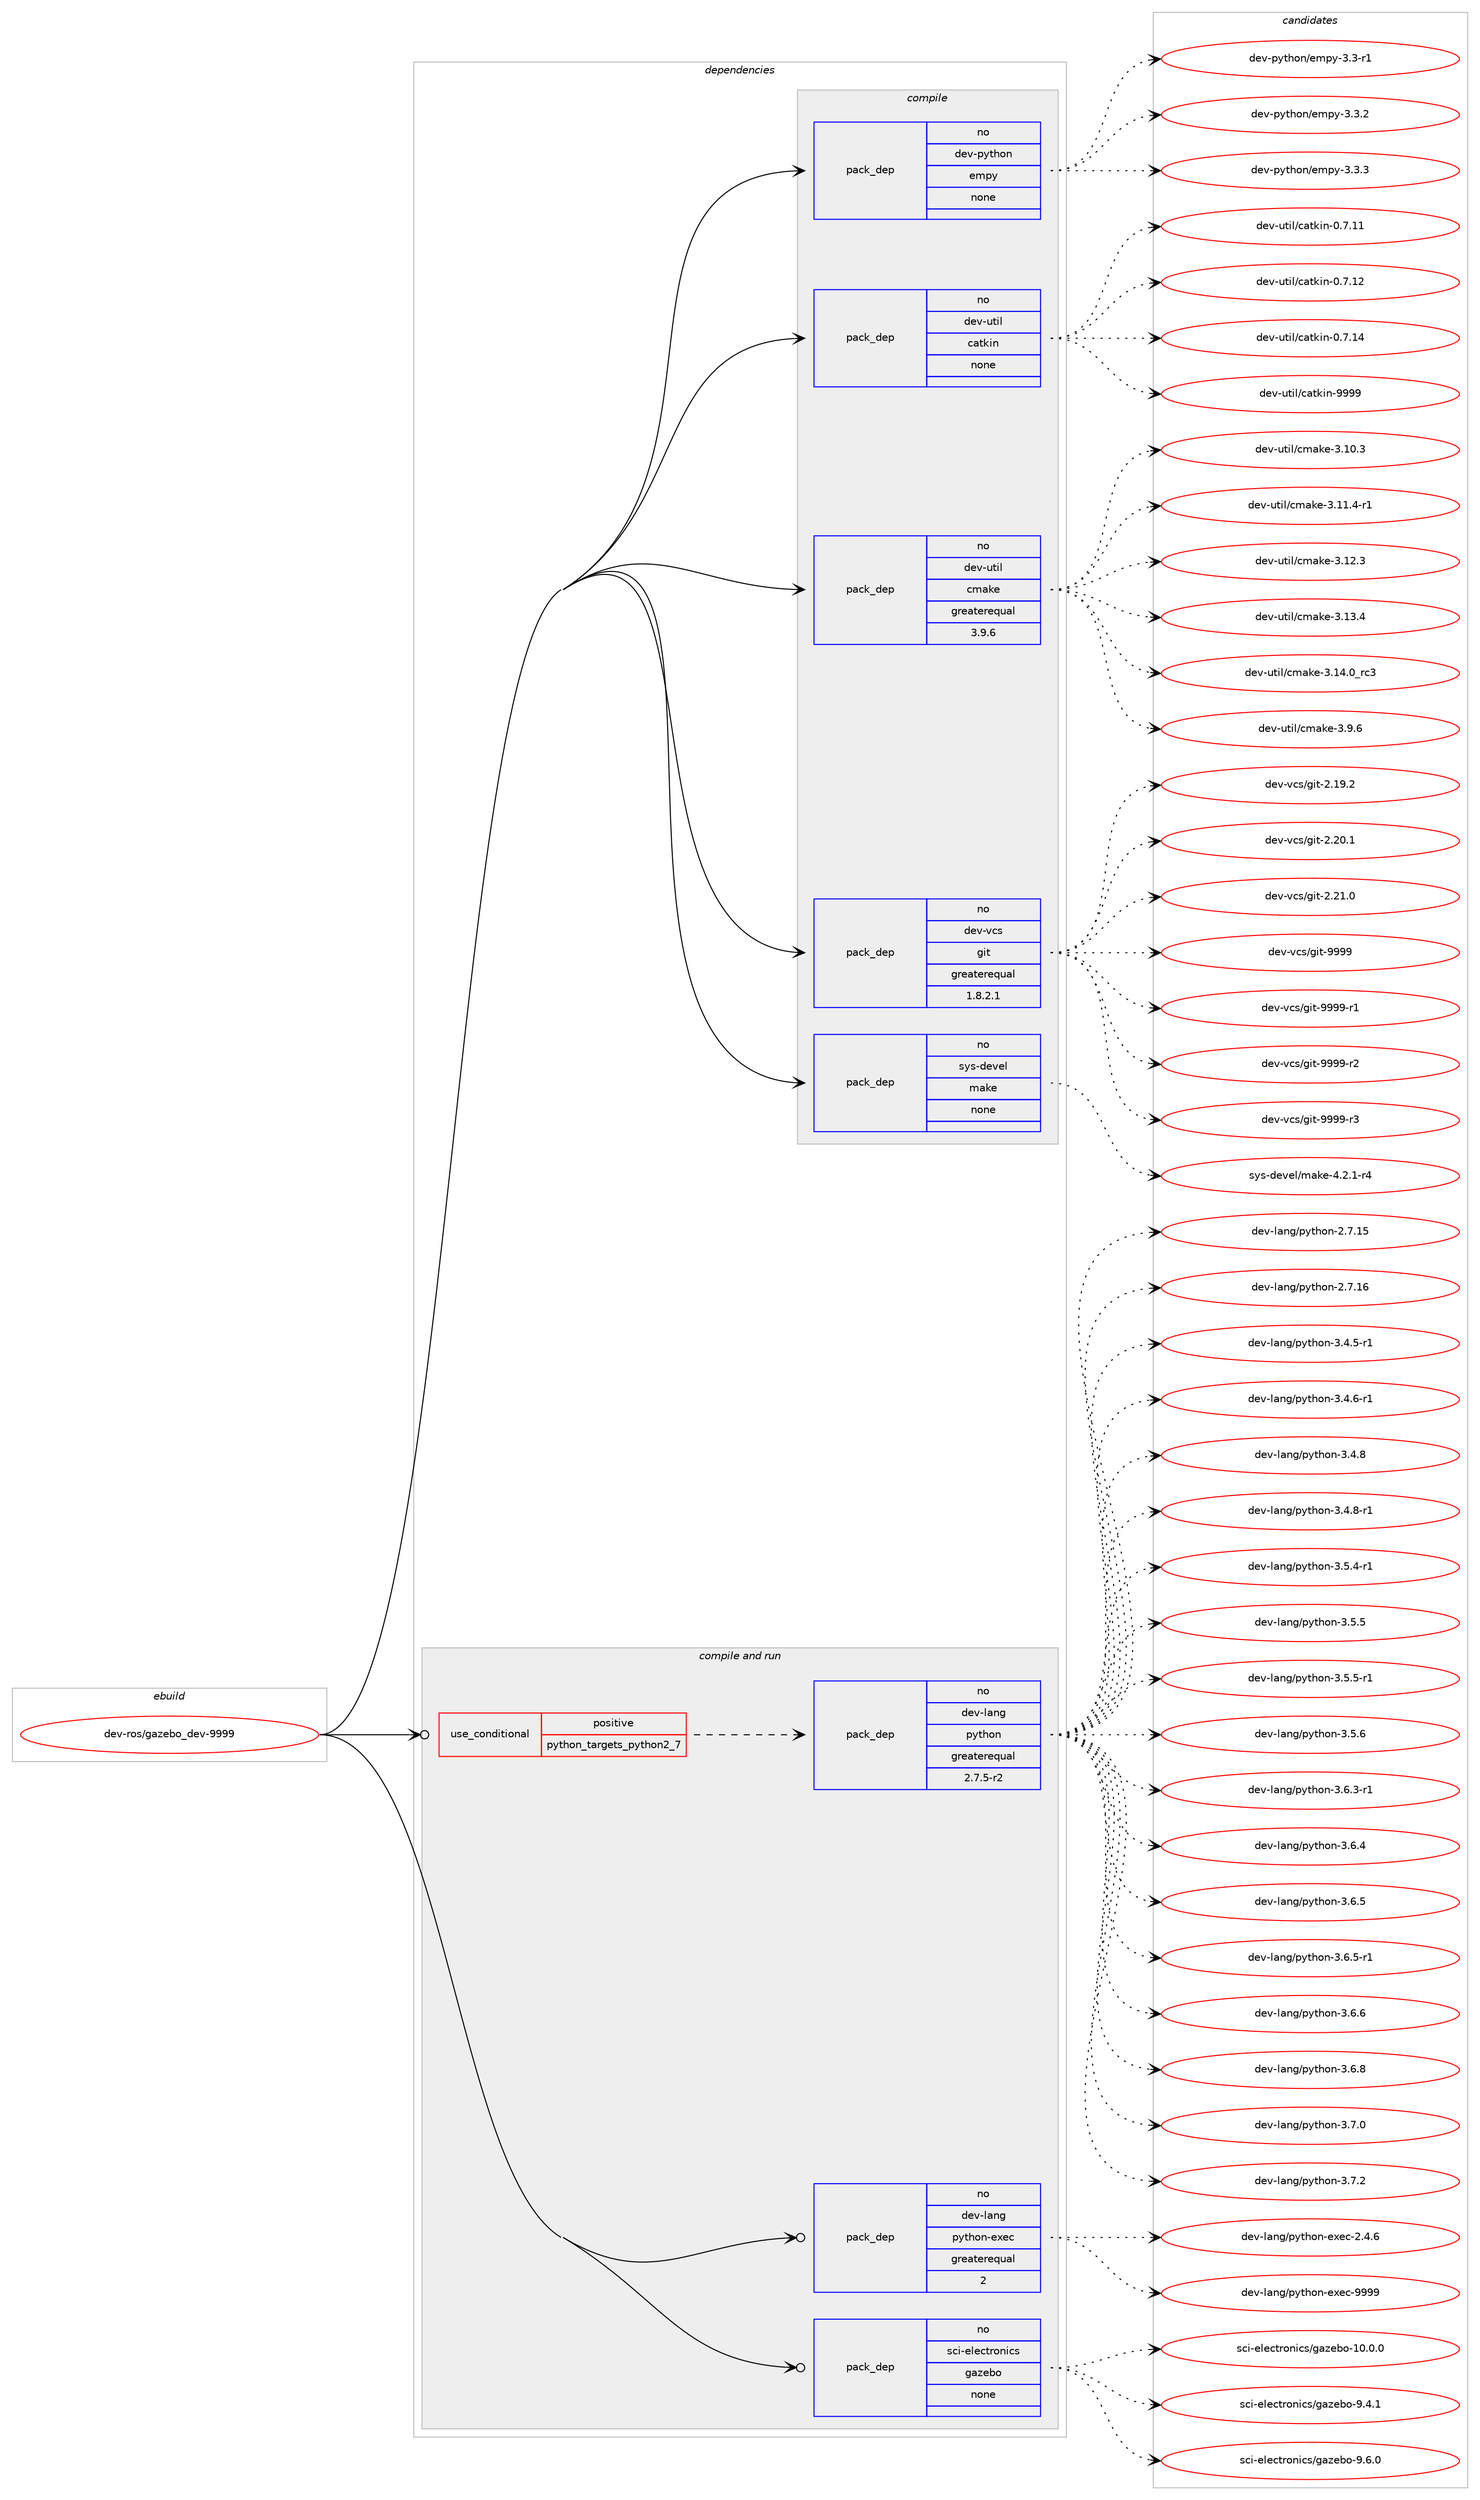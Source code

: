 digraph prolog {

# *************
# Graph options
# *************

newrank=true;
concentrate=true;
compound=true;
graph [rankdir=LR,fontname=Helvetica,fontsize=10,ranksep=1.5];#, ranksep=2.5, nodesep=0.2];
edge  [arrowhead=vee];
node  [fontname=Helvetica,fontsize=10];

# **********
# The ebuild
# **********

subgraph cluster_leftcol {
color=gray;
rank=same;
label=<<i>ebuild</i>>;
id [label="dev-ros/gazebo_dev-9999", color=red, width=4, href="../dev-ros/gazebo_dev-9999.svg"];
}

# ****************
# The dependencies
# ****************

subgraph cluster_midcol {
color=gray;
label=<<i>dependencies</i>>;
subgraph cluster_compile {
fillcolor="#eeeeee";
style=filled;
label=<<i>compile</i>>;
subgraph pack1043540 {
dependency1455316 [label=<<TABLE BORDER="0" CELLBORDER="1" CELLSPACING="0" CELLPADDING="4" WIDTH="220"><TR><TD ROWSPAN="6" CELLPADDING="30">pack_dep</TD></TR><TR><TD WIDTH="110">no</TD></TR><TR><TD>dev-python</TD></TR><TR><TD>empy</TD></TR><TR><TD>none</TD></TR><TR><TD></TD></TR></TABLE>>, shape=none, color=blue];
}
id:e -> dependency1455316:w [weight=20,style="solid",arrowhead="vee"];
subgraph pack1043541 {
dependency1455317 [label=<<TABLE BORDER="0" CELLBORDER="1" CELLSPACING="0" CELLPADDING="4" WIDTH="220"><TR><TD ROWSPAN="6" CELLPADDING="30">pack_dep</TD></TR><TR><TD WIDTH="110">no</TD></TR><TR><TD>dev-util</TD></TR><TR><TD>catkin</TD></TR><TR><TD>none</TD></TR><TR><TD></TD></TR></TABLE>>, shape=none, color=blue];
}
id:e -> dependency1455317:w [weight=20,style="solid",arrowhead="vee"];
subgraph pack1043542 {
dependency1455318 [label=<<TABLE BORDER="0" CELLBORDER="1" CELLSPACING="0" CELLPADDING="4" WIDTH="220"><TR><TD ROWSPAN="6" CELLPADDING="30">pack_dep</TD></TR><TR><TD WIDTH="110">no</TD></TR><TR><TD>dev-util</TD></TR><TR><TD>cmake</TD></TR><TR><TD>greaterequal</TD></TR><TR><TD>3.9.6</TD></TR></TABLE>>, shape=none, color=blue];
}
id:e -> dependency1455318:w [weight=20,style="solid",arrowhead="vee"];
subgraph pack1043543 {
dependency1455319 [label=<<TABLE BORDER="0" CELLBORDER="1" CELLSPACING="0" CELLPADDING="4" WIDTH="220"><TR><TD ROWSPAN="6" CELLPADDING="30">pack_dep</TD></TR><TR><TD WIDTH="110">no</TD></TR><TR><TD>dev-vcs</TD></TR><TR><TD>git</TD></TR><TR><TD>greaterequal</TD></TR><TR><TD>1.8.2.1</TD></TR></TABLE>>, shape=none, color=blue];
}
id:e -> dependency1455319:w [weight=20,style="solid",arrowhead="vee"];
subgraph pack1043544 {
dependency1455320 [label=<<TABLE BORDER="0" CELLBORDER="1" CELLSPACING="0" CELLPADDING="4" WIDTH="220"><TR><TD ROWSPAN="6" CELLPADDING="30">pack_dep</TD></TR><TR><TD WIDTH="110">no</TD></TR><TR><TD>sys-devel</TD></TR><TR><TD>make</TD></TR><TR><TD>none</TD></TR><TR><TD></TD></TR></TABLE>>, shape=none, color=blue];
}
id:e -> dependency1455320:w [weight=20,style="solid",arrowhead="vee"];
}
subgraph cluster_compileandrun {
fillcolor="#eeeeee";
style=filled;
label=<<i>compile and run</i>>;
subgraph cond388386 {
dependency1455321 [label=<<TABLE BORDER="0" CELLBORDER="1" CELLSPACING="0" CELLPADDING="4"><TR><TD ROWSPAN="3" CELLPADDING="10">use_conditional</TD></TR><TR><TD>positive</TD></TR><TR><TD>python_targets_python2_7</TD></TR></TABLE>>, shape=none, color=red];
subgraph pack1043545 {
dependency1455322 [label=<<TABLE BORDER="0" CELLBORDER="1" CELLSPACING="0" CELLPADDING="4" WIDTH="220"><TR><TD ROWSPAN="6" CELLPADDING="30">pack_dep</TD></TR><TR><TD WIDTH="110">no</TD></TR><TR><TD>dev-lang</TD></TR><TR><TD>python</TD></TR><TR><TD>greaterequal</TD></TR><TR><TD>2.7.5-r2</TD></TR></TABLE>>, shape=none, color=blue];
}
dependency1455321:e -> dependency1455322:w [weight=20,style="dashed",arrowhead="vee"];
}
id:e -> dependency1455321:w [weight=20,style="solid",arrowhead="odotvee"];
subgraph pack1043546 {
dependency1455323 [label=<<TABLE BORDER="0" CELLBORDER="1" CELLSPACING="0" CELLPADDING="4" WIDTH="220"><TR><TD ROWSPAN="6" CELLPADDING="30">pack_dep</TD></TR><TR><TD WIDTH="110">no</TD></TR><TR><TD>dev-lang</TD></TR><TR><TD>python-exec</TD></TR><TR><TD>greaterequal</TD></TR><TR><TD>2</TD></TR></TABLE>>, shape=none, color=blue];
}
id:e -> dependency1455323:w [weight=20,style="solid",arrowhead="odotvee"];
subgraph pack1043547 {
dependency1455324 [label=<<TABLE BORDER="0" CELLBORDER="1" CELLSPACING="0" CELLPADDING="4" WIDTH="220"><TR><TD ROWSPAN="6" CELLPADDING="30">pack_dep</TD></TR><TR><TD WIDTH="110">no</TD></TR><TR><TD>sci-electronics</TD></TR><TR><TD>gazebo</TD></TR><TR><TD>none</TD></TR><TR><TD></TD></TR></TABLE>>, shape=none, color=blue];
}
id:e -> dependency1455324:w [weight=20,style="solid",arrowhead="odotvee"];
}
subgraph cluster_run {
fillcolor="#eeeeee";
style=filled;
label=<<i>run</i>>;
}
}

# **************
# The candidates
# **************

subgraph cluster_choices {
rank=same;
color=gray;
label=<<i>candidates</i>>;

subgraph choice1043540 {
color=black;
nodesep=1;
choice1001011184511212111610411111047101109112121455146514511449 [label="dev-python/empy-3.3-r1", color=red, width=4,href="../dev-python/empy-3.3-r1.svg"];
choice1001011184511212111610411111047101109112121455146514650 [label="dev-python/empy-3.3.2", color=red, width=4,href="../dev-python/empy-3.3.2.svg"];
choice1001011184511212111610411111047101109112121455146514651 [label="dev-python/empy-3.3.3", color=red, width=4,href="../dev-python/empy-3.3.3.svg"];
dependency1455316:e -> choice1001011184511212111610411111047101109112121455146514511449:w [style=dotted,weight="100"];
dependency1455316:e -> choice1001011184511212111610411111047101109112121455146514650:w [style=dotted,weight="100"];
dependency1455316:e -> choice1001011184511212111610411111047101109112121455146514651:w [style=dotted,weight="100"];
}
subgraph choice1043541 {
color=black;
nodesep=1;
choice1001011184511711610510847999711610710511045484655464949 [label="dev-util/catkin-0.7.11", color=red, width=4,href="../dev-util/catkin-0.7.11.svg"];
choice1001011184511711610510847999711610710511045484655464950 [label="dev-util/catkin-0.7.12", color=red, width=4,href="../dev-util/catkin-0.7.12.svg"];
choice1001011184511711610510847999711610710511045484655464952 [label="dev-util/catkin-0.7.14", color=red, width=4,href="../dev-util/catkin-0.7.14.svg"];
choice100101118451171161051084799971161071051104557575757 [label="dev-util/catkin-9999", color=red, width=4,href="../dev-util/catkin-9999.svg"];
dependency1455317:e -> choice1001011184511711610510847999711610710511045484655464949:w [style=dotted,weight="100"];
dependency1455317:e -> choice1001011184511711610510847999711610710511045484655464950:w [style=dotted,weight="100"];
dependency1455317:e -> choice1001011184511711610510847999711610710511045484655464952:w [style=dotted,weight="100"];
dependency1455317:e -> choice100101118451171161051084799971161071051104557575757:w [style=dotted,weight="100"];
}
subgraph choice1043542 {
color=black;
nodesep=1;
choice1001011184511711610510847991099710710145514649484651 [label="dev-util/cmake-3.10.3", color=red, width=4,href="../dev-util/cmake-3.10.3.svg"];
choice10010111845117116105108479910997107101455146494946524511449 [label="dev-util/cmake-3.11.4-r1", color=red, width=4,href="../dev-util/cmake-3.11.4-r1.svg"];
choice1001011184511711610510847991099710710145514649504651 [label="dev-util/cmake-3.12.3", color=red, width=4,href="../dev-util/cmake-3.12.3.svg"];
choice1001011184511711610510847991099710710145514649514652 [label="dev-util/cmake-3.13.4", color=red, width=4,href="../dev-util/cmake-3.13.4.svg"];
choice1001011184511711610510847991099710710145514649524648951149951 [label="dev-util/cmake-3.14.0_rc3", color=red, width=4,href="../dev-util/cmake-3.14.0_rc3.svg"];
choice10010111845117116105108479910997107101455146574654 [label="dev-util/cmake-3.9.6", color=red, width=4,href="../dev-util/cmake-3.9.6.svg"];
dependency1455318:e -> choice1001011184511711610510847991099710710145514649484651:w [style=dotted,weight="100"];
dependency1455318:e -> choice10010111845117116105108479910997107101455146494946524511449:w [style=dotted,weight="100"];
dependency1455318:e -> choice1001011184511711610510847991099710710145514649504651:w [style=dotted,weight="100"];
dependency1455318:e -> choice1001011184511711610510847991099710710145514649514652:w [style=dotted,weight="100"];
dependency1455318:e -> choice1001011184511711610510847991099710710145514649524648951149951:w [style=dotted,weight="100"];
dependency1455318:e -> choice10010111845117116105108479910997107101455146574654:w [style=dotted,weight="100"];
}
subgraph choice1043543 {
color=black;
nodesep=1;
choice10010111845118991154710310511645504649574650 [label="dev-vcs/git-2.19.2", color=red, width=4,href="../dev-vcs/git-2.19.2.svg"];
choice10010111845118991154710310511645504650484649 [label="dev-vcs/git-2.20.1", color=red, width=4,href="../dev-vcs/git-2.20.1.svg"];
choice10010111845118991154710310511645504650494648 [label="dev-vcs/git-2.21.0", color=red, width=4,href="../dev-vcs/git-2.21.0.svg"];
choice1001011184511899115471031051164557575757 [label="dev-vcs/git-9999", color=red, width=4,href="../dev-vcs/git-9999.svg"];
choice10010111845118991154710310511645575757574511449 [label="dev-vcs/git-9999-r1", color=red, width=4,href="../dev-vcs/git-9999-r1.svg"];
choice10010111845118991154710310511645575757574511450 [label="dev-vcs/git-9999-r2", color=red, width=4,href="../dev-vcs/git-9999-r2.svg"];
choice10010111845118991154710310511645575757574511451 [label="dev-vcs/git-9999-r3", color=red, width=4,href="../dev-vcs/git-9999-r3.svg"];
dependency1455319:e -> choice10010111845118991154710310511645504649574650:w [style=dotted,weight="100"];
dependency1455319:e -> choice10010111845118991154710310511645504650484649:w [style=dotted,weight="100"];
dependency1455319:e -> choice10010111845118991154710310511645504650494648:w [style=dotted,weight="100"];
dependency1455319:e -> choice1001011184511899115471031051164557575757:w [style=dotted,weight="100"];
dependency1455319:e -> choice10010111845118991154710310511645575757574511449:w [style=dotted,weight="100"];
dependency1455319:e -> choice10010111845118991154710310511645575757574511450:w [style=dotted,weight="100"];
dependency1455319:e -> choice10010111845118991154710310511645575757574511451:w [style=dotted,weight="100"];
}
subgraph choice1043544 {
color=black;
nodesep=1;
choice1151211154510010111810110847109971071014552465046494511452 [label="sys-devel/make-4.2.1-r4", color=red, width=4,href="../sys-devel/make-4.2.1-r4.svg"];
dependency1455320:e -> choice1151211154510010111810110847109971071014552465046494511452:w [style=dotted,weight="100"];
}
subgraph choice1043545 {
color=black;
nodesep=1;
choice10010111845108971101034711212111610411111045504655464953 [label="dev-lang/python-2.7.15", color=red, width=4,href="../dev-lang/python-2.7.15.svg"];
choice10010111845108971101034711212111610411111045504655464954 [label="dev-lang/python-2.7.16", color=red, width=4,href="../dev-lang/python-2.7.16.svg"];
choice1001011184510897110103471121211161041111104551465246534511449 [label="dev-lang/python-3.4.5-r1", color=red, width=4,href="../dev-lang/python-3.4.5-r1.svg"];
choice1001011184510897110103471121211161041111104551465246544511449 [label="dev-lang/python-3.4.6-r1", color=red, width=4,href="../dev-lang/python-3.4.6-r1.svg"];
choice100101118451089711010347112121116104111110455146524656 [label="dev-lang/python-3.4.8", color=red, width=4,href="../dev-lang/python-3.4.8.svg"];
choice1001011184510897110103471121211161041111104551465246564511449 [label="dev-lang/python-3.4.8-r1", color=red, width=4,href="../dev-lang/python-3.4.8-r1.svg"];
choice1001011184510897110103471121211161041111104551465346524511449 [label="dev-lang/python-3.5.4-r1", color=red, width=4,href="../dev-lang/python-3.5.4-r1.svg"];
choice100101118451089711010347112121116104111110455146534653 [label="dev-lang/python-3.5.5", color=red, width=4,href="../dev-lang/python-3.5.5.svg"];
choice1001011184510897110103471121211161041111104551465346534511449 [label="dev-lang/python-3.5.5-r1", color=red, width=4,href="../dev-lang/python-3.5.5-r1.svg"];
choice100101118451089711010347112121116104111110455146534654 [label="dev-lang/python-3.5.6", color=red, width=4,href="../dev-lang/python-3.5.6.svg"];
choice1001011184510897110103471121211161041111104551465446514511449 [label="dev-lang/python-3.6.3-r1", color=red, width=4,href="../dev-lang/python-3.6.3-r1.svg"];
choice100101118451089711010347112121116104111110455146544652 [label="dev-lang/python-3.6.4", color=red, width=4,href="../dev-lang/python-3.6.4.svg"];
choice100101118451089711010347112121116104111110455146544653 [label="dev-lang/python-3.6.5", color=red, width=4,href="../dev-lang/python-3.6.5.svg"];
choice1001011184510897110103471121211161041111104551465446534511449 [label="dev-lang/python-3.6.5-r1", color=red, width=4,href="../dev-lang/python-3.6.5-r1.svg"];
choice100101118451089711010347112121116104111110455146544654 [label="dev-lang/python-3.6.6", color=red, width=4,href="../dev-lang/python-3.6.6.svg"];
choice100101118451089711010347112121116104111110455146544656 [label="dev-lang/python-3.6.8", color=red, width=4,href="../dev-lang/python-3.6.8.svg"];
choice100101118451089711010347112121116104111110455146554648 [label="dev-lang/python-3.7.0", color=red, width=4,href="../dev-lang/python-3.7.0.svg"];
choice100101118451089711010347112121116104111110455146554650 [label="dev-lang/python-3.7.2", color=red, width=4,href="../dev-lang/python-3.7.2.svg"];
dependency1455322:e -> choice10010111845108971101034711212111610411111045504655464953:w [style=dotted,weight="100"];
dependency1455322:e -> choice10010111845108971101034711212111610411111045504655464954:w [style=dotted,weight="100"];
dependency1455322:e -> choice1001011184510897110103471121211161041111104551465246534511449:w [style=dotted,weight="100"];
dependency1455322:e -> choice1001011184510897110103471121211161041111104551465246544511449:w [style=dotted,weight="100"];
dependency1455322:e -> choice100101118451089711010347112121116104111110455146524656:w [style=dotted,weight="100"];
dependency1455322:e -> choice1001011184510897110103471121211161041111104551465246564511449:w [style=dotted,weight="100"];
dependency1455322:e -> choice1001011184510897110103471121211161041111104551465346524511449:w [style=dotted,weight="100"];
dependency1455322:e -> choice100101118451089711010347112121116104111110455146534653:w [style=dotted,weight="100"];
dependency1455322:e -> choice1001011184510897110103471121211161041111104551465346534511449:w [style=dotted,weight="100"];
dependency1455322:e -> choice100101118451089711010347112121116104111110455146534654:w [style=dotted,weight="100"];
dependency1455322:e -> choice1001011184510897110103471121211161041111104551465446514511449:w [style=dotted,weight="100"];
dependency1455322:e -> choice100101118451089711010347112121116104111110455146544652:w [style=dotted,weight="100"];
dependency1455322:e -> choice100101118451089711010347112121116104111110455146544653:w [style=dotted,weight="100"];
dependency1455322:e -> choice1001011184510897110103471121211161041111104551465446534511449:w [style=dotted,weight="100"];
dependency1455322:e -> choice100101118451089711010347112121116104111110455146544654:w [style=dotted,weight="100"];
dependency1455322:e -> choice100101118451089711010347112121116104111110455146544656:w [style=dotted,weight="100"];
dependency1455322:e -> choice100101118451089711010347112121116104111110455146554648:w [style=dotted,weight="100"];
dependency1455322:e -> choice100101118451089711010347112121116104111110455146554650:w [style=dotted,weight="100"];
}
subgraph choice1043546 {
color=black;
nodesep=1;
choice1001011184510897110103471121211161041111104510112010199455046524654 [label="dev-lang/python-exec-2.4.6", color=red, width=4,href="../dev-lang/python-exec-2.4.6.svg"];
choice10010111845108971101034711212111610411111045101120101994557575757 [label="dev-lang/python-exec-9999", color=red, width=4,href="../dev-lang/python-exec-9999.svg"];
dependency1455323:e -> choice1001011184510897110103471121211161041111104510112010199455046524654:w [style=dotted,weight="100"];
dependency1455323:e -> choice10010111845108971101034711212111610411111045101120101994557575757:w [style=dotted,weight="100"];
}
subgraph choice1043547 {
color=black;
nodesep=1;
choice1159910545101108101991161141111101059911547103971221019811145494846484648 [label="sci-electronics/gazebo-10.0.0", color=red, width=4,href="../sci-electronics/gazebo-10.0.0.svg"];
choice11599105451011081019911611411111010599115471039712210198111455746524649 [label="sci-electronics/gazebo-9.4.1", color=red, width=4,href="../sci-electronics/gazebo-9.4.1.svg"];
choice11599105451011081019911611411111010599115471039712210198111455746544648 [label="sci-electronics/gazebo-9.6.0", color=red, width=4,href="../sci-electronics/gazebo-9.6.0.svg"];
dependency1455324:e -> choice1159910545101108101991161141111101059911547103971221019811145494846484648:w [style=dotted,weight="100"];
dependency1455324:e -> choice11599105451011081019911611411111010599115471039712210198111455746524649:w [style=dotted,weight="100"];
dependency1455324:e -> choice11599105451011081019911611411111010599115471039712210198111455746544648:w [style=dotted,weight="100"];
}
}

}
